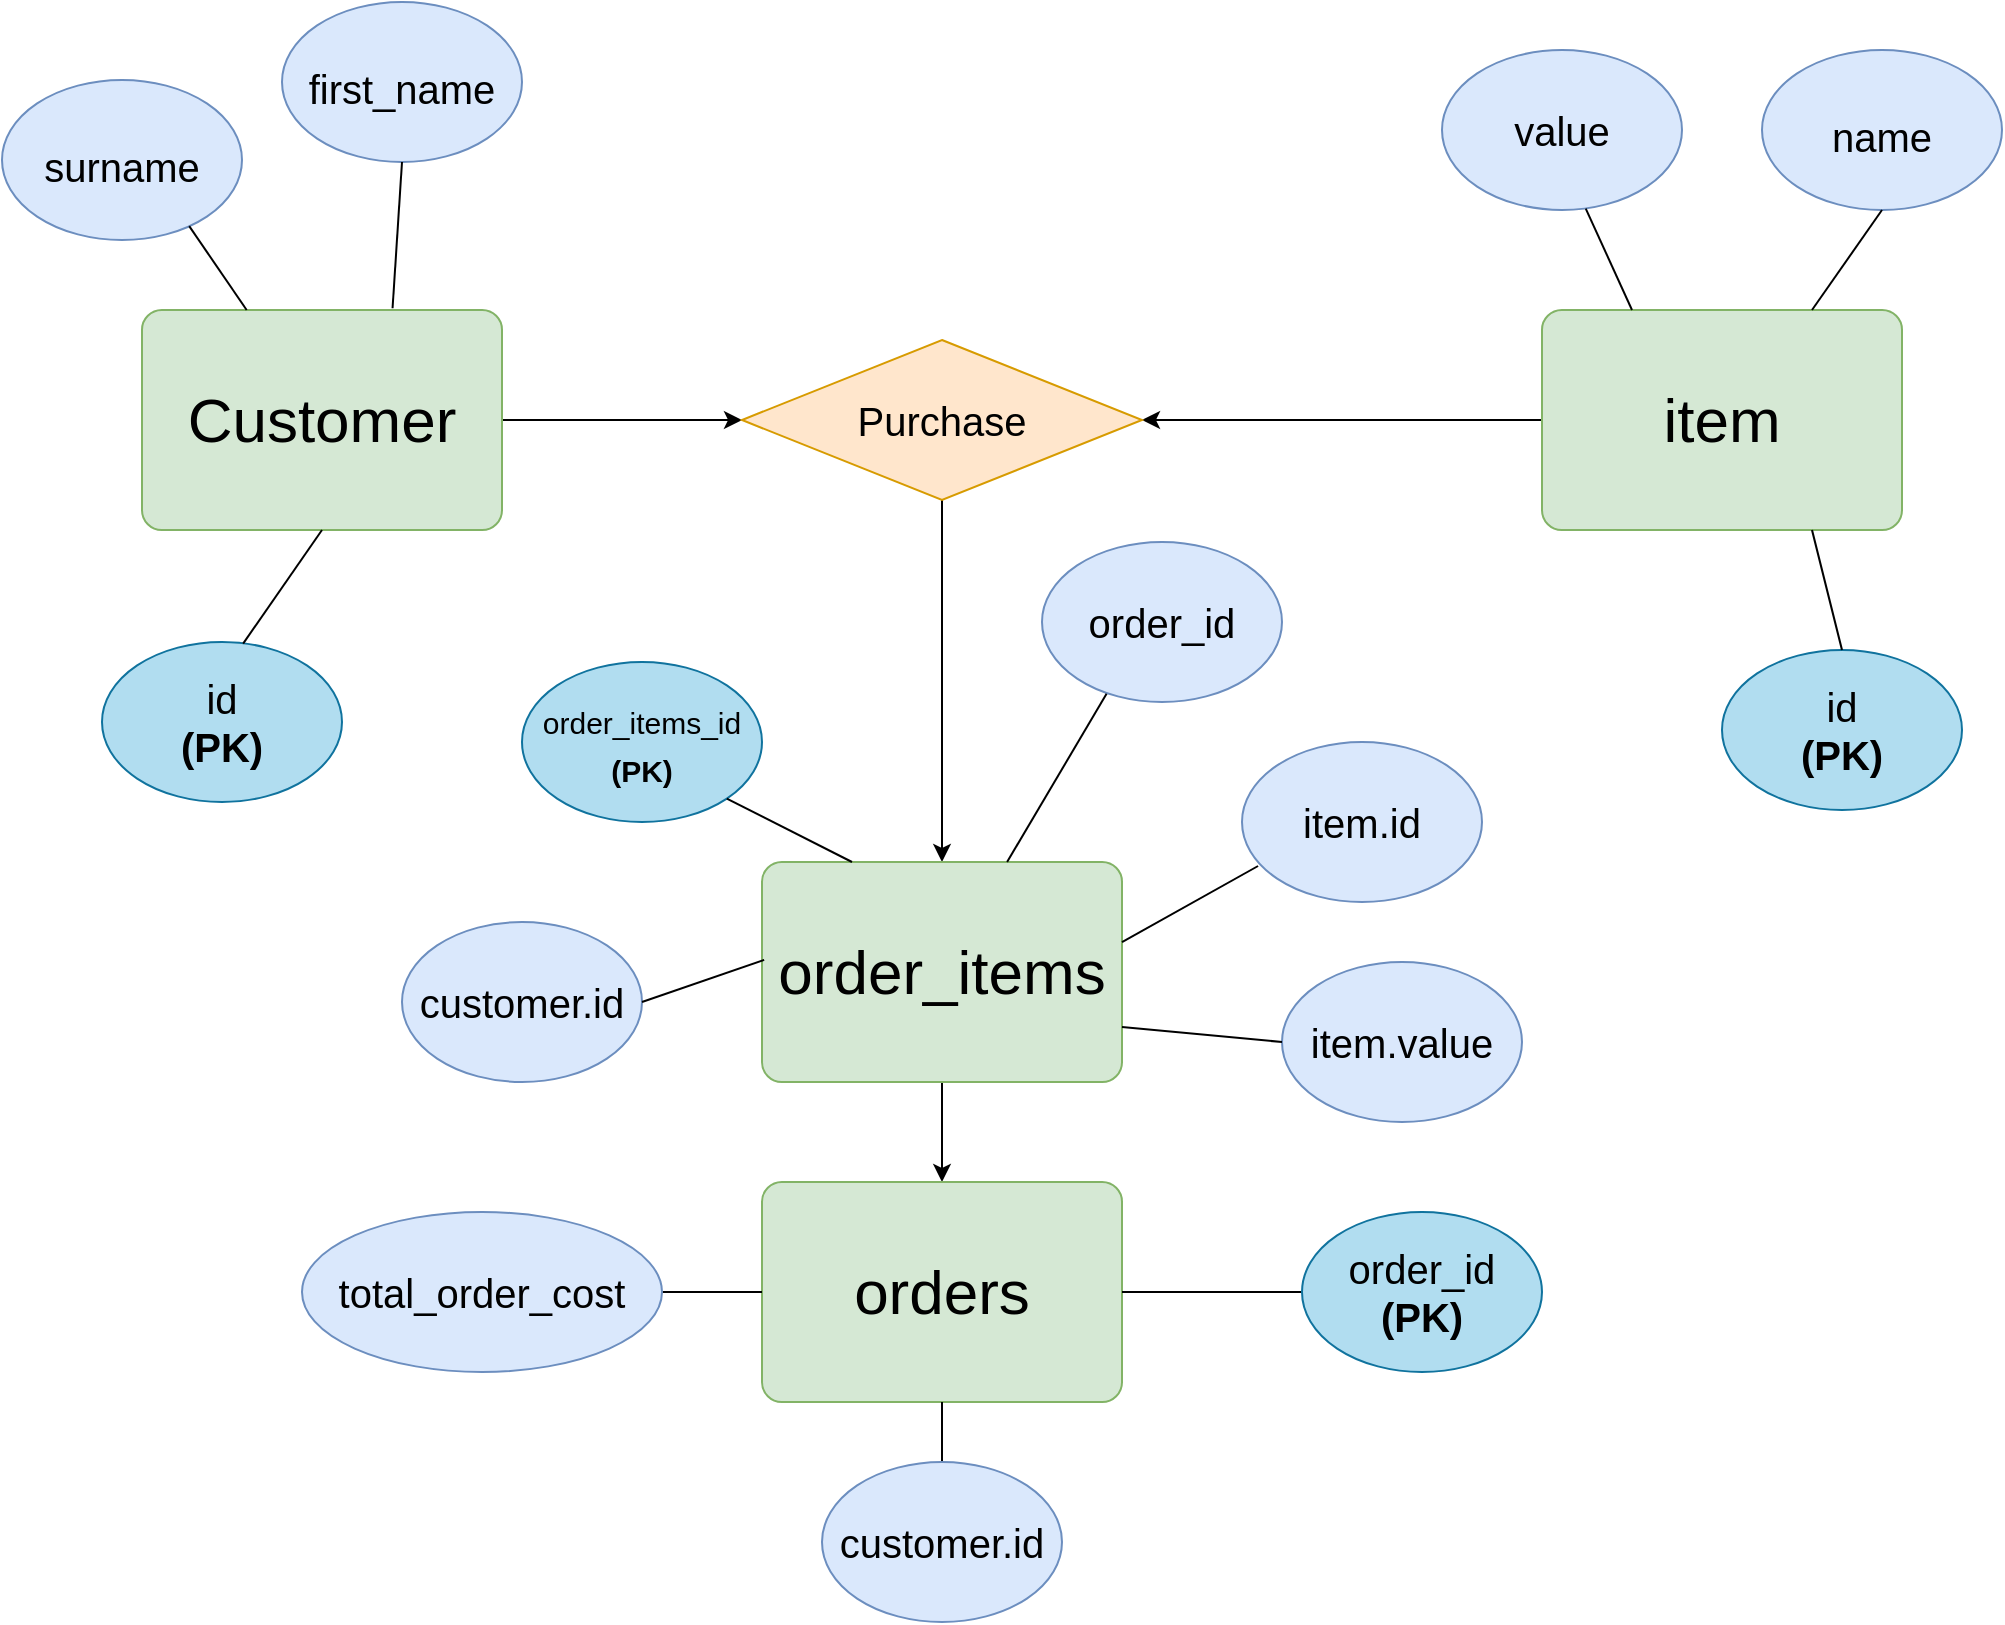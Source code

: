 <mxfile version="15.5.8"><diagram id="DDrvqiCLceSKkHT3iMQG" name="Page-1"><mxGraphModel dx="2031" dy="1127" grid="1" gridSize="10" guides="1" tooltips="1" connect="1" arrows="1" fold="1" page="1" pageScale="1" pageWidth="1169" pageHeight="827" math="0" shadow="0"><root><mxCell id="0"/><mxCell id="1" parent="0"/><mxCell id="g7jFvaMoFeG5xFf7Fvx4-19" style="edgeStyle=orthogonalEdgeStyle;rounded=0;orthogonalLoop=1;jettySize=auto;html=1;exitX=1;exitY=0.5;exitDx=0;exitDy=0;entryX=0;entryY=0.5;entryDx=0;entryDy=0;fontSize=20;endArrow=classic;endFill=1;" parent="1" source="g7jFvaMoFeG5xFf7Fvx4-1" target="g7jFvaMoFeG5xFf7Fvx4-18" edge="1"><mxGeometry relative="1" as="geometry"><mxPoint x="370" y="225" as="targetPoint"/></mxGeometry></mxCell><mxCell id="g7jFvaMoFeG5xFf7Fvx4-1" value="Customer" style="rounded=1;whiteSpace=wrap;html=1;arcSize=9;fontSize=31;fillColor=#d5e8d4;strokeColor=#82b366;" parent="1" vertex="1"><mxGeometry x="110" y="164" width="180" height="110" as="geometry"/></mxCell><mxCell id="g7jFvaMoFeG5xFf7Fvx4-2" value="&lt;font style=&quot;font-size: 20px&quot;&gt;first_name&lt;/font&gt;" style="ellipse;whiteSpace=wrap;html=1;fontSize=31;fillColor=#dae8fc;strokeColor=#6c8ebf;" parent="1" vertex="1"><mxGeometry x="180" y="10" width="120" height="80" as="geometry"/></mxCell><mxCell id="g7jFvaMoFeG5xFf7Fvx4-3" value="&lt;font style=&quot;font-size: 20px&quot;&gt;surname&lt;/font&gt;" style="ellipse;whiteSpace=wrap;html=1;fontSize=31;fillColor=#dae8fc;strokeColor=#6c8ebf;" parent="1" vertex="1"><mxGeometry x="40" y="49" width="120" height="80" as="geometry"/></mxCell><mxCell id="g7jFvaMoFeG5xFf7Fvx4-4" value="id&lt;br&gt;&lt;b&gt;(PK)&lt;/b&gt;" style="ellipse;whiteSpace=wrap;html=1;fontSize=20;fillColor=#b1ddf0;strokeColor=#10739e;" parent="1" vertex="1"><mxGeometry x="90" y="330" width="120" height="80" as="geometry"/></mxCell><mxCell id="g7jFvaMoFeG5xFf7Fvx4-6" value="" style="endArrow=none;html=1;rounded=0;fontSize=20;exitX=0.588;exitY=0.01;exitDx=0;exitDy=0;entryX=0.5;entryY=1;entryDx=0;entryDy=0;endFill=0;exitPerimeter=0;" parent="1" source="g7jFvaMoFeG5xFf7Fvx4-4" target="g7jFvaMoFeG5xFf7Fvx4-1" edge="1"><mxGeometry width="50" height="50" relative="1" as="geometry"><mxPoint x="320" y="330" as="sourcePoint"/><mxPoint x="370" y="280" as="targetPoint"/></mxGeometry></mxCell><mxCell id="g7jFvaMoFeG5xFf7Fvx4-8" value="" style="endArrow=none;html=1;rounded=0;fontSize=20;exitX=0.78;exitY=0.913;exitDx=0;exitDy=0;endFill=0;exitPerimeter=0;" parent="1" source="g7jFvaMoFeG5xFf7Fvx4-3" target="g7jFvaMoFeG5xFf7Fvx4-1" edge="1"><mxGeometry width="50" height="50" relative="1" as="geometry"><mxPoint x="180" y="160" as="sourcePoint"/><mxPoint x="230" y="110" as="targetPoint"/></mxGeometry></mxCell><mxCell id="g7jFvaMoFeG5xFf7Fvx4-9" value="" style="endArrow=none;html=1;rounded=0;fontSize=20;exitX=0.5;exitY=1;exitDx=0;exitDy=0;entryX=0.696;entryY=-0.008;entryDx=0;entryDy=0;entryPerimeter=0;endFill=0;" parent="1" source="g7jFvaMoFeG5xFf7Fvx4-2" target="g7jFvaMoFeG5xFf7Fvx4-1" edge="1"><mxGeometry width="50" height="50" relative="1" as="geometry"><mxPoint x="420" y="200" as="sourcePoint"/><mxPoint x="470" y="150" as="targetPoint"/></mxGeometry></mxCell><mxCell id="g7jFvaMoFeG5xFf7Fvx4-20" style="edgeStyle=orthogonalEdgeStyle;rounded=0;orthogonalLoop=1;jettySize=auto;html=1;exitX=0;exitY=0.5;exitDx=0;exitDy=0;entryX=1;entryY=0.5;entryDx=0;entryDy=0;fontSize=20;endArrow=classic;endFill=1;" parent="1" source="g7jFvaMoFeG5xFf7Fvx4-10" target="g7jFvaMoFeG5xFf7Fvx4-18" edge="1"><mxGeometry relative="1" as="geometry"/></mxCell><mxCell id="g7jFvaMoFeG5xFf7Fvx4-10" value="item" style="rounded=1;whiteSpace=wrap;html=1;arcSize=9;fontSize=31;fillColor=#d5e8d4;strokeColor=#82b366;" parent="1" vertex="1"><mxGeometry x="810" y="164" width="180" height="110" as="geometry"/></mxCell><mxCell id="g7jFvaMoFeG5xFf7Fvx4-11" value="&lt;font style=&quot;font-size: 20px&quot;&gt;name&lt;/font&gt;" style="ellipse;whiteSpace=wrap;html=1;fontSize=31;fillColor=#dae8fc;strokeColor=#6c8ebf;" parent="1" vertex="1"><mxGeometry x="920" y="34" width="120" height="80" as="geometry"/></mxCell><mxCell id="g7jFvaMoFeG5xFf7Fvx4-12" value="id&lt;br&gt;&lt;b&gt;(PK)&lt;/b&gt;" style="ellipse;whiteSpace=wrap;html=1;fontSize=20;fillColor=#b1ddf0;strokeColor=#10739e;" parent="1" vertex="1"><mxGeometry x="900" y="334" width="120" height="80" as="geometry"/></mxCell><mxCell id="g7jFvaMoFeG5xFf7Fvx4-13" value="value" style="ellipse;whiteSpace=wrap;html=1;fontSize=20;fillColor=#dae8fc;strokeColor=#6c8ebf;" parent="1" vertex="1"><mxGeometry x="760" y="34" width="120" height="80" as="geometry"/></mxCell><mxCell id="g7jFvaMoFeG5xFf7Fvx4-14" value="" style="endArrow=none;html=1;rounded=0;fontSize=20;exitX=0.5;exitY=0;exitDx=0;exitDy=0;entryX=0.75;entryY=1;entryDx=0;entryDy=0;endFill=0;" parent="1" source="g7jFvaMoFeG5xFf7Fvx4-12" target="g7jFvaMoFeG5xFf7Fvx4-10" edge="1"><mxGeometry width="50" height="50" relative="1" as="geometry"><mxPoint x="470" y="364" as="sourcePoint"/><mxPoint x="520" y="314" as="targetPoint"/></mxGeometry></mxCell><mxCell id="g7jFvaMoFeG5xFf7Fvx4-16" value="" style="endArrow=none;html=1;rounded=0;fontSize=20;entryX=0.5;entryY=1;entryDx=0;entryDy=0;exitX=0.75;exitY=0;exitDx=0;exitDy=0;" parent="1" source="g7jFvaMoFeG5xFf7Fvx4-10" target="g7jFvaMoFeG5xFf7Fvx4-11" edge="1"><mxGeometry width="50" height="50" relative="1" as="geometry"><mxPoint x="840" y="44" as="sourcePoint"/><mxPoint x="890" y="-6" as="targetPoint"/></mxGeometry></mxCell><mxCell id="g7jFvaMoFeG5xFf7Fvx4-17" value="" style="endArrow=none;html=1;rounded=0;fontSize=20;entryX=0.599;entryY=0.991;entryDx=0;entryDy=0;exitX=0.25;exitY=0;exitDx=0;exitDy=0;entryPerimeter=0;" parent="1" source="g7jFvaMoFeG5xFf7Fvx4-10" target="g7jFvaMoFeG5xFf7Fvx4-13" edge="1"><mxGeometry width="50" height="50" relative="1" as="geometry"><mxPoint x="680" y="314" as="sourcePoint"/><mxPoint x="730" y="264" as="targetPoint"/></mxGeometry></mxCell><mxCell id="g7jFvaMoFeG5xFf7Fvx4-22" style="edgeStyle=orthogonalEdgeStyle;rounded=0;orthogonalLoop=1;jettySize=auto;html=1;exitX=0.5;exitY=1;exitDx=0;exitDy=0;entryX=0.5;entryY=0;entryDx=0;entryDy=0;fontSize=20;endArrow=classic;endFill=1;" parent="1" source="g7jFvaMoFeG5xFf7Fvx4-18" target="g7jFvaMoFeG5xFf7Fvx4-21" edge="1"><mxGeometry relative="1" as="geometry"/></mxCell><mxCell id="g7jFvaMoFeG5xFf7Fvx4-18" value="Purchase" style="rhombus;whiteSpace=wrap;html=1;fontSize=20;fillColor=#ffe6cc;strokeColor=#d79b00;" parent="1" vertex="1"><mxGeometry x="410" y="179" width="200" height="80" as="geometry"/></mxCell><mxCell id="g7jFvaMoFeG5xFf7Fvx4-35" style="edgeStyle=orthogonalEdgeStyle;rounded=0;orthogonalLoop=1;jettySize=auto;html=1;exitX=0.5;exitY=1;exitDx=0;exitDy=0;entryX=0.5;entryY=0;entryDx=0;entryDy=0;fontSize=15;endArrow=classic;endFill=1;" parent="1" source="g7jFvaMoFeG5xFf7Fvx4-21" target="g7jFvaMoFeG5xFf7Fvx4-34" edge="1"><mxGeometry relative="1" as="geometry"/></mxCell><mxCell id="g7jFvaMoFeG5xFf7Fvx4-21" value="order_items" style="rounded=1;whiteSpace=wrap;html=1;arcSize=9;fontSize=31;fillColor=#d5e8d4;strokeColor=#82b366;" parent="1" vertex="1"><mxGeometry x="420" y="440" width="180" height="110" as="geometry"/></mxCell><mxCell id="g7jFvaMoFeG5xFf7Fvx4-23" value="customer.id" style="ellipse;whiteSpace=wrap;html=1;fontSize=20;fillColor=#dae8fc;strokeColor=#6c8ebf;" parent="1" vertex="1"><mxGeometry x="240" y="470" width="120" height="80" as="geometry"/></mxCell><mxCell id="g7jFvaMoFeG5xFf7Fvx4-25" value="item.id" style="ellipse;whiteSpace=wrap;html=1;fontSize=20;fillColor=#dae8fc;strokeColor=#6c8ebf;" parent="1" vertex="1"><mxGeometry x="660" y="380" width="120" height="80" as="geometry"/></mxCell><mxCell id="g7jFvaMoFeG5xFf7Fvx4-28" value="order_id" style="ellipse;whiteSpace=wrap;html=1;fontSize=20;fillColor=#dae8fc;strokeColor=#6c8ebf;" parent="1" vertex="1"><mxGeometry x="560" y="280" width="120" height="80" as="geometry"/></mxCell><mxCell id="g7jFvaMoFeG5xFf7Fvx4-30" value="" style="endArrow=none;html=1;rounded=0;fontSize=20;entryX=0.269;entryY=0.949;entryDx=0;entryDy=0;entryPerimeter=0;" parent="1" source="g7jFvaMoFeG5xFf7Fvx4-21" target="g7jFvaMoFeG5xFf7Fvx4-28" edge="1"><mxGeometry width="50" height="50" relative="1" as="geometry"><mxPoint x="260" y="720" as="sourcePoint"/><mxPoint x="310" y="670" as="targetPoint"/></mxGeometry></mxCell><mxCell id="g7jFvaMoFeG5xFf7Fvx4-31" value="&lt;font&gt;&lt;span style=&quot;font-size: 15px&quot;&gt;order_items_id&lt;/span&gt;&lt;br&gt;&lt;b&gt;&lt;font style=&quot;font-size: 15px&quot;&gt;(PK)&lt;/font&gt;&lt;/b&gt;&lt;br&gt;&lt;/font&gt;" style="ellipse;whiteSpace=wrap;html=1;fontSize=20;fillColor=#b1ddf0;strokeColor=#10739e;" parent="1" vertex="1"><mxGeometry x="300" y="340" width="120" height="80" as="geometry"/></mxCell><mxCell id="g7jFvaMoFeG5xFf7Fvx4-33" value="" style="endArrow=none;html=1;rounded=0;fontSize=15;exitX=1;exitY=1;exitDx=0;exitDy=0;entryX=0.25;entryY=0;entryDx=0;entryDy=0;" parent="1" source="g7jFvaMoFeG5xFf7Fvx4-31" target="g7jFvaMoFeG5xFf7Fvx4-21" edge="1"><mxGeometry width="50" height="50" relative="1" as="geometry"><mxPoint x="450" y="440" as="sourcePoint"/><mxPoint x="500" y="390" as="targetPoint"/></mxGeometry></mxCell><mxCell id="g7jFvaMoFeG5xFf7Fvx4-34" value="orders" style="rounded=1;whiteSpace=wrap;html=1;arcSize=9;fontSize=31;fillColor=#d5e8d4;strokeColor=#82b366;" parent="1" vertex="1"><mxGeometry x="420" y="600" width="180" height="110" as="geometry"/></mxCell><mxCell id="g7jFvaMoFeG5xFf7Fvx4-37" value="" style="edgeStyle=orthogonalEdgeStyle;rounded=0;orthogonalLoop=1;jettySize=auto;html=1;fontSize=15;endArrow=none;endFill=0;" parent="1" source="g7jFvaMoFeG5xFf7Fvx4-36" target="g7jFvaMoFeG5xFf7Fvx4-34" edge="1"><mxGeometry relative="1" as="geometry"/></mxCell><mxCell id="g7jFvaMoFeG5xFf7Fvx4-36" value="order_id&lt;br&gt;&lt;b&gt;(PK)&lt;/b&gt;" style="ellipse;whiteSpace=wrap;html=1;fontSize=20;fillColor=#b1ddf0;strokeColor=#10739e;" parent="1" vertex="1"><mxGeometry x="690" y="615" width="120" height="80" as="geometry"/></mxCell><mxCell id="g7jFvaMoFeG5xFf7Fvx4-38" value="&lt;font style=&quot;font-size: 20px&quot;&gt;item.value&lt;/font&gt;" style="ellipse;whiteSpace=wrap;html=1;fontSize=15;fillColor=#dae8fc;strokeColor=#6c8ebf;" parent="1" vertex="1"><mxGeometry x="680" y="490" width="120" height="80" as="geometry"/></mxCell><mxCell id="g7jFvaMoFeG5xFf7Fvx4-39" value="" style="endArrow=none;html=1;rounded=0;fontSize=15;entryX=0;entryY=0.5;entryDx=0;entryDy=0;exitX=1;exitY=0.75;exitDx=0;exitDy=0;" parent="1" source="g7jFvaMoFeG5xFf7Fvx4-21" target="g7jFvaMoFeG5xFf7Fvx4-38" edge="1"><mxGeometry width="50" height="50" relative="1" as="geometry"><mxPoint x="580" y="400" as="sourcePoint"/><mxPoint x="630" y="350" as="targetPoint"/></mxGeometry></mxCell><mxCell id="g7jFvaMoFeG5xFf7Fvx4-40" value="" style="endArrow=none;html=1;rounded=0;fontSize=15;entryX=0.067;entryY=0.775;entryDx=0;entryDy=0;exitX=1;exitY=0.364;exitDx=0;exitDy=0;exitPerimeter=0;entryPerimeter=0;" parent="1" source="g7jFvaMoFeG5xFf7Fvx4-21" target="g7jFvaMoFeG5xFf7Fvx4-25" edge="1"><mxGeometry width="50" height="50" relative="1" as="geometry"><mxPoint x="610" y="500" as="sourcePoint"/><mxPoint x="660" y="450" as="targetPoint"/></mxGeometry></mxCell><mxCell id="g7jFvaMoFeG5xFf7Fvx4-44" value="" style="edgeStyle=orthogonalEdgeStyle;rounded=0;orthogonalLoop=1;jettySize=auto;html=1;fontSize=20;endArrow=none;endFill=0;" parent="1" source="g7jFvaMoFeG5xFf7Fvx4-41" target="g7jFvaMoFeG5xFf7Fvx4-34" edge="1"><mxGeometry relative="1" as="geometry"/></mxCell><mxCell id="g7jFvaMoFeG5xFf7Fvx4-41" value="total_order_cost" style="ellipse;whiteSpace=wrap;html=1;fontSize=20;fillColor=#dae8fc;strokeColor=#6c8ebf;" parent="1" vertex="1"><mxGeometry x="190" y="615" width="180" height="80" as="geometry"/></mxCell><mxCell id="g7jFvaMoFeG5xFf7Fvx4-43" value="" style="edgeStyle=orthogonalEdgeStyle;rounded=0;orthogonalLoop=1;jettySize=auto;html=1;fontSize=20;endArrow=none;endFill=0;" parent="1" source="g7jFvaMoFeG5xFf7Fvx4-42" target="g7jFvaMoFeG5xFf7Fvx4-34" edge="1"><mxGeometry relative="1" as="geometry"/></mxCell><mxCell id="g7jFvaMoFeG5xFf7Fvx4-42" value="customer.id" style="ellipse;whiteSpace=wrap;html=1;fontSize=20;fillColor=#dae8fc;strokeColor=#6c8ebf;" parent="1" vertex="1"><mxGeometry x="450" y="740" width="120" height="80" as="geometry"/></mxCell><mxCell id="Kf4bmUw2aDsai_Z7lxqT-1" value="" style="endArrow=none;html=1;rounded=0;entryX=1;entryY=0.5;entryDx=0;entryDy=0;exitX=0.006;exitY=0.445;exitDx=0;exitDy=0;exitPerimeter=0;" edge="1" parent="1" source="g7jFvaMoFeG5xFf7Fvx4-21" target="g7jFvaMoFeG5xFf7Fvx4-23"><mxGeometry width="50" height="50" relative="1" as="geometry"><mxPoint x="90" y="530" as="sourcePoint"/><mxPoint x="140" y="480" as="targetPoint"/></mxGeometry></mxCell></root></mxGraphModel></diagram></mxfile>